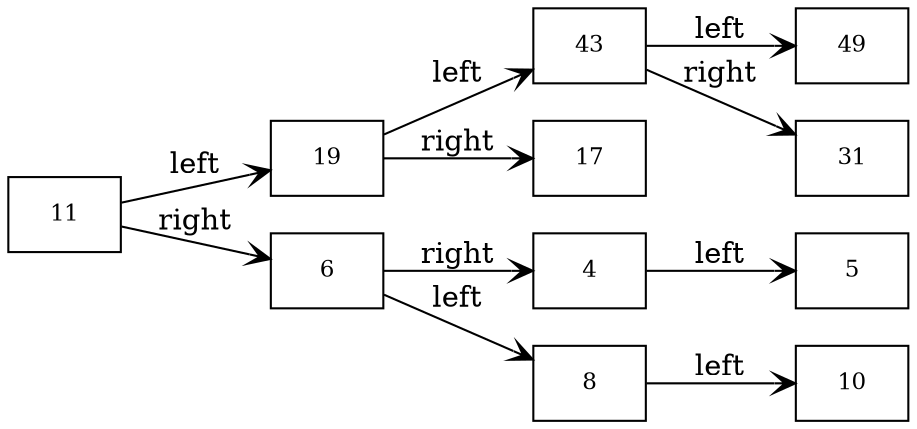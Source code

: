 digraph GRAPH_0 {

  // Generated by Graph::Easy 0.76 at Sun Apr 26 16:18:51 2020

  edge [ arrowhead=open ];
  graph [ rankdir=LR ];
  node [
    fillcolor=white,
    fontsize=11,
    shape=box,
    style=filled ];

  43 -> 49 [ color="#000000", fontcolor="#000000", label=left ]
  43 -> 31 [ color="#000000", fontcolor="#000000", label=right ]
  19 -> 17 [ color="#000000", fontcolor="#000000", label=right ]
  19 -> 43 [ color="#000000", fontcolor="#000000", label=left ]
  11 -> 19 [ color="#000000", fontcolor="#000000", label=left ]
  11 -> 6 [ color="#000000", fontcolor="#000000", label=right ]
  6 -> 4 [ color="#000000", fontcolor="#000000", label=right ]
  6 -> 8 [ color="#000000", fontcolor="#000000", label=left ]
  8 -> 10 [ color="#000000", fontcolor="#000000", label=left ]
  4 -> 5 [ color="#000000", fontcolor="#000000", label=left ]

}

